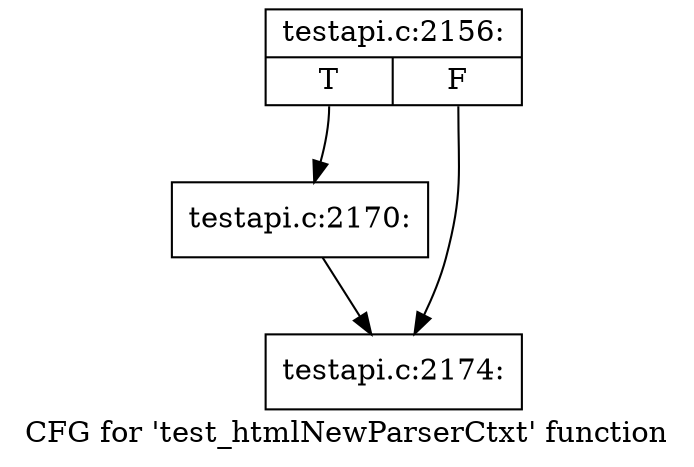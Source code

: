 digraph "CFG for 'test_htmlNewParserCtxt' function" {
	label="CFG for 'test_htmlNewParserCtxt' function";

	Node0x40bdfa0 [shape=record,label="{testapi.c:2156:|{<s0>T|<s1>F}}"];
	Node0x40bdfa0:s0 -> Node0x4126390;
	Node0x40bdfa0:s1 -> Node0x4126960;
	Node0x4126390 [shape=record,label="{testapi.c:2170:}"];
	Node0x4126390 -> Node0x4126960;
	Node0x4126960 [shape=record,label="{testapi.c:2174:}"];
}
